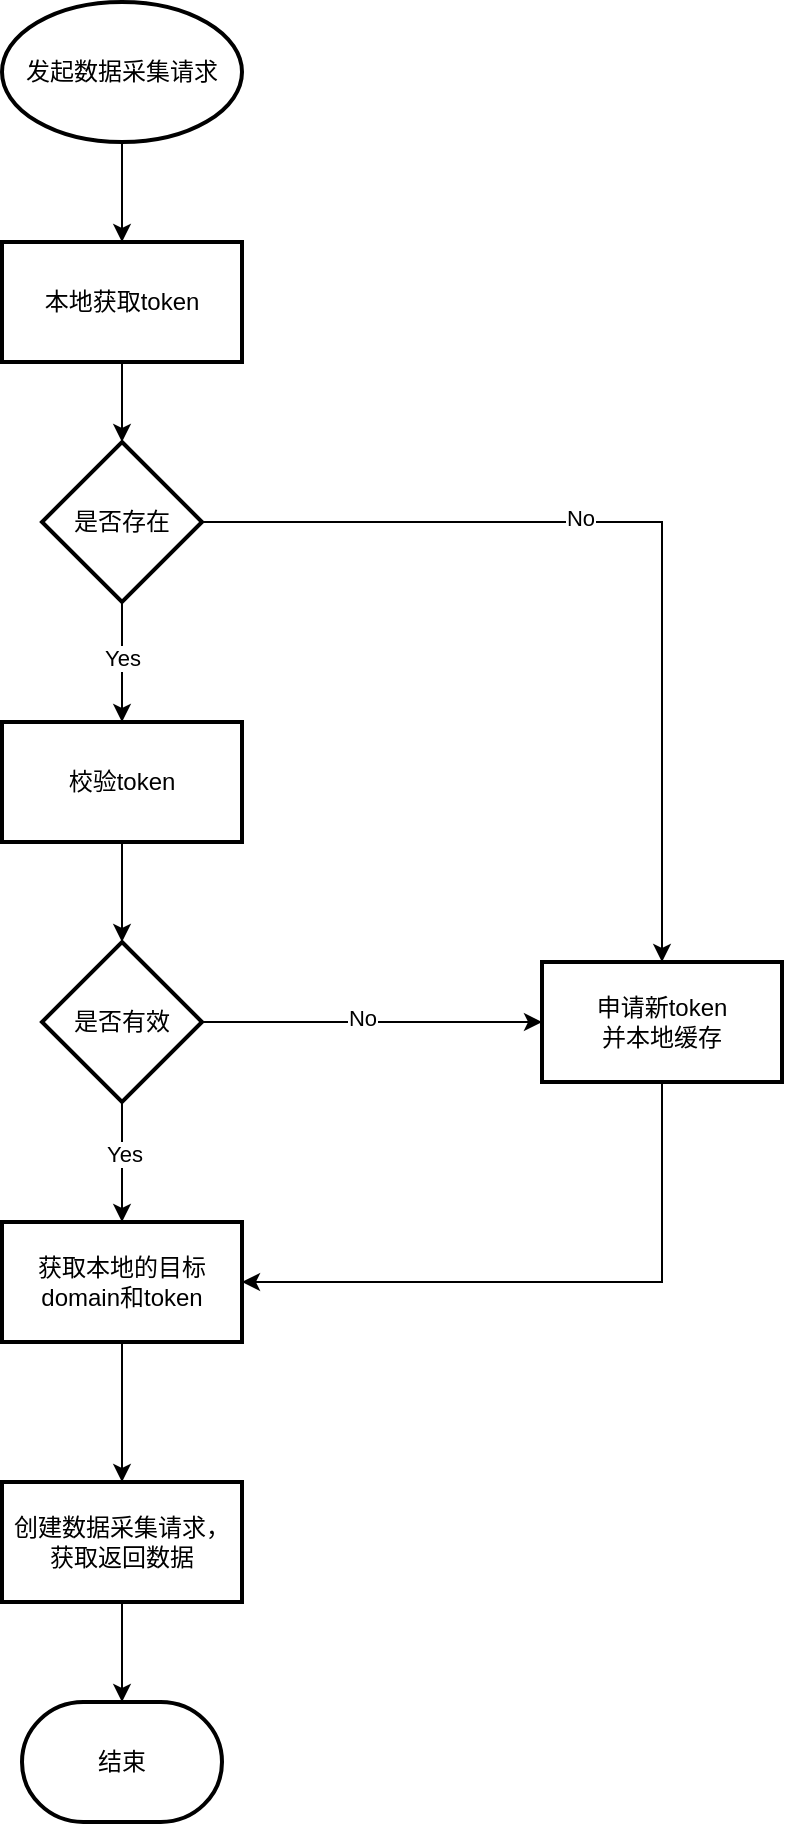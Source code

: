 <mxfile version="24.4.4" type="github">
  <diagram id="C5RBs43oDa-KdzZeNtuy" name="Page-1">
    <mxGraphModel dx="1434" dy="761" grid="1" gridSize="10" guides="1" tooltips="1" connect="1" arrows="1" fold="1" page="1" pageScale="1" pageWidth="827" pageHeight="1169" math="0" shadow="0">
      <root>
        <mxCell id="WIyWlLk6GJQsqaUBKTNV-0" />
        <mxCell id="WIyWlLk6GJQsqaUBKTNV-1" parent="WIyWlLk6GJQsqaUBKTNV-0" />
        <mxCell id="p56skrD9Vq5TKaKU2sLa-2" value="" style="edgeStyle=orthogonalEdgeStyle;rounded=0;orthogonalLoop=1;jettySize=auto;html=1;entryX=0.5;entryY=0;entryDx=0;entryDy=0;" edge="1" parent="WIyWlLk6GJQsqaUBKTNV-1" source="p56skrD9Vq5TKaKU2sLa-0" target="p56skrD9Vq5TKaKU2sLa-5">
          <mxGeometry relative="1" as="geometry">
            <mxPoint x="300" y="210" as="targetPoint" />
          </mxGeometry>
        </mxCell>
        <mxCell id="p56skrD9Vq5TKaKU2sLa-0" value="发起数据采集请求" style="strokeWidth=2;html=1;shape=mxgraph.flowchart.start_1;whiteSpace=wrap;" vertex="1" parent="WIyWlLk6GJQsqaUBKTNV-1">
          <mxGeometry x="240" y="70" width="120" height="70" as="geometry" />
        </mxCell>
        <mxCell id="p56skrD9Vq5TKaKU2sLa-10" value="" style="edgeStyle=orthogonalEdgeStyle;rounded=0;orthogonalLoop=1;jettySize=auto;html=1;" edge="1" parent="WIyWlLk6GJQsqaUBKTNV-1" source="p56skrD9Vq5TKaKU2sLa-5" target="p56skrD9Vq5TKaKU2sLa-9">
          <mxGeometry relative="1" as="geometry" />
        </mxCell>
        <mxCell id="p56skrD9Vq5TKaKU2sLa-5" value="本地获取token" style="whiteSpace=wrap;html=1;strokeWidth=2;" vertex="1" parent="WIyWlLk6GJQsqaUBKTNV-1">
          <mxGeometry x="240" y="190" width="120" height="60" as="geometry" />
        </mxCell>
        <mxCell id="p56skrD9Vq5TKaKU2sLa-14" value="" style="edgeStyle=orthogonalEdgeStyle;rounded=0;orthogonalLoop=1;jettySize=auto;html=1;" edge="1" parent="WIyWlLk6GJQsqaUBKTNV-1" source="p56skrD9Vq5TKaKU2sLa-9" target="p56skrD9Vq5TKaKU2sLa-13">
          <mxGeometry relative="1" as="geometry" />
        </mxCell>
        <mxCell id="p56skrD9Vq5TKaKU2sLa-15" value="Yes" style="edgeLabel;html=1;align=center;verticalAlign=middle;resizable=0;points=[];" vertex="1" connectable="0" parent="p56skrD9Vq5TKaKU2sLa-14">
          <mxGeometry x="-0.067" relative="1" as="geometry">
            <mxPoint as="offset" />
          </mxGeometry>
        </mxCell>
        <mxCell id="p56skrD9Vq5TKaKU2sLa-26" value="" style="edgeStyle=orthogonalEdgeStyle;rounded=0;orthogonalLoop=1;jettySize=auto;html=1;" edge="1" parent="WIyWlLk6GJQsqaUBKTNV-1" source="p56skrD9Vq5TKaKU2sLa-9" target="p56skrD9Vq5TKaKU2sLa-25">
          <mxGeometry relative="1" as="geometry" />
        </mxCell>
        <mxCell id="p56skrD9Vq5TKaKU2sLa-27" value="No" style="edgeLabel;html=1;align=center;verticalAlign=middle;resizable=0;points=[];" vertex="1" connectable="0" parent="p56skrD9Vq5TKaKU2sLa-26">
          <mxGeometry x="-0.16" y="2" relative="1" as="geometry">
            <mxPoint as="offset" />
          </mxGeometry>
        </mxCell>
        <mxCell id="p56skrD9Vq5TKaKU2sLa-9" value="是否存在" style="rhombus;whiteSpace=wrap;html=1;strokeWidth=2;" vertex="1" parent="WIyWlLk6GJQsqaUBKTNV-1">
          <mxGeometry x="260" y="290" width="80" height="80" as="geometry" />
        </mxCell>
        <mxCell id="p56skrD9Vq5TKaKU2sLa-17" value="" style="edgeStyle=orthogonalEdgeStyle;rounded=0;orthogonalLoop=1;jettySize=auto;html=1;" edge="1" parent="WIyWlLk6GJQsqaUBKTNV-1" source="p56skrD9Vq5TKaKU2sLa-13" target="p56skrD9Vq5TKaKU2sLa-16">
          <mxGeometry relative="1" as="geometry" />
        </mxCell>
        <mxCell id="p56skrD9Vq5TKaKU2sLa-13" value="校验token" style="whiteSpace=wrap;html=1;strokeWidth=2;" vertex="1" parent="WIyWlLk6GJQsqaUBKTNV-1">
          <mxGeometry x="240" y="430" width="120" height="60" as="geometry" />
        </mxCell>
        <mxCell id="p56skrD9Vq5TKaKU2sLa-19" value="" style="edgeStyle=orthogonalEdgeStyle;rounded=0;orthogonalLoop=1;jettySize=auto;html=1;" edge="1" parent="WIyWlLk6GJQsqaUBKTNV-1" source="p56skrD9Vq5TKaKU2sLa-16" target="p56skrD9Vq5TKaKU2sLa-18">
          <mxGeometry relative="1" as="geometry" />
        </mxCell>
        <mxCell id="p56skrD9Vq5TKaKU2sLa-20" value="Yes" style="edgeLabel;html=1;align=center;verticalAlign=middle;resizable=0;points=[];" vertex="1" connectable="0" parent="p56skrD9Vq5TKaKU2sLa-19">
          <mxGeometry x="-0.133" y="1" relative="1" as="geometry">
            <mxPoint as="offset" />
          </mxGeometry>
        </mxCell>
        <mxCell id="p56skrD9Vq5TKaKU2sLa-28" style="edgeStyle=orthogonalEdgeStyle;rounded=0;orthogonalLoop=1;jettySize=auto;html=1;exitX=1;exitY=0.5;exitDx=0;exitDy=0;" edge="1" parent="WIyWlLk6GJQsqaUBKTNV-1" source="p56skrD9Vq5TKaKU2sLa-16" target="p56skrD9Vq5TKaKU2sLa-25">
          <mxGeometry relative="1" as="geometry" />
        </mxCell>
        <mxCell id="p56skrD9Vq5TKaKU2sLa-29" value="No" style="edgeLabel;html=1;align=center;verticalAlign=middle;resizable=0;points=[];" vertex="1" connectable="0" parent="p56skrD9Vq5TKaKU2sLa-28">
          <mxGeometry x="-0.059" y="2" relative="1" as="geometry">
            <mxPoint as="offset" />
          </mxGeometry>
        </mxCell>
        <mxCell id="p56skrD9Vq5TKaKU2sLa-16" value="是否有效" style="rhombus;whiteSpace=wrap;html=1;strokeWidth=2;" vertex="1" parent="WIyWlLk6GJQsqaUBKTNV-1">
          <mxGeometry x="260" y="540" width="80" height="80" as="geometry" />
        </mxCell>
        <mxCell id="p56skrD9Vq5TKaKU2sLa-22" value="" style="edgeStyle=orthogonalEdgeStyle;rounded=0;orthogonalLoop=1;jettySize=auto;html=1;" edge="1" parent="WIyWlLk6GJQsqaUBKTNV-1" source="p56skrD9Vq5TKaKU2sLa-18" target="p56skrD9Vq5TKaKU2sLa-21">
          <mxGeometry relative="1" as="geometry" />
        </mxCell>
        <mxCell id="p56skrD9Vq5TKaKU2sLa-18" value="获取本地的目标domain和token" style="whiteSpace=wrap;html=1;strokeWidth=2;" vertex="1" parent="WIyWlLk6GJQsqaUBKTNV-1">
          <mxGeometry x="240" y="680" width="120" height="60" as="geometry" />
        </mxCell>
        <mxCell id="p56skrD9Vq5TKaKU2sLa-24" value="" style="edgeStyle=orthogonalEdgeStyle;rounded=0;orthogonalLoop=1;jettySize=auto;html=1;" edge="1" parent="WIyWlLk6GJQsqaUBKTNV-1" source="p56skrD9Vq5TKaKU2sLa-21" target="p56skrD9Vq5TKaKU2sLa-23">
          <mxGeometry relative="1" as="geometry" />
        </mxCell>
        <mxCell id="p56skrD9Vq5TKaKU2sLa-21" value="创建数据采集请求，获取返回数据" style="whiteSpace=wrap;html=1;strokeWidth=2;" vertex="1" parent="WIyWlLk6GJQsqaUBKTNV-1">
          <mxGeometry x="240" y="810" width="120" height="60" as="geometry" />
        </mxCell>
        <mxCell id="p56skrD9Vq5TKaKU2sLa-23" value="结束" style="strokeWidth=2;html=1;shape=mxgraph.flowchart.terminator;whiteSpace=wrap;" vertex="1" parent="WIyWlLk6GJQsqaUBKTNV-1">
          <mxGeometry x="250" y="920" width="100" height="60" as="geometry" />
        </mxCell>
        <mxCell id="p56skrD9Vq5TKaKU2sLa-30" style="edgeStyle=orthogonalEdgeStyle;rounded=0;orthogonalLoop=1;jettySize=auto;html=1;exitX=0.5;exitY=1;exitDx=0;exitDy=0;entryX=1;entryY=0.5;entryDx=0;entryDy=0;" edge="1" parent="WIyWlLk6GJQsqaUBKTNV-1" source="p56skrD9Vq5TKaKU2sLa-25" target="p56skrD9Vq5TKaKU2sLa-18">
          <mxGeometry relative="1" as="geometry" />
        </mxCell>
        <mxCell id="p56skrD9Vq5TKaKU2sLa-25" value="申请新token&lt;div&gt;并本地缓存&lt;/div&gt;" style="whiteSpace=wrap;html=1;strokeWidth=2;" vertex="1" parent="WIyWlLk6GJQsqaUBKTNV-1">
          <mxGeometry x="510" y="550" width="120" height="60" as="geometry" />
        </mxCell>
      </root>
    </mxGraphModel>
  </diagram>
</mxfile>
